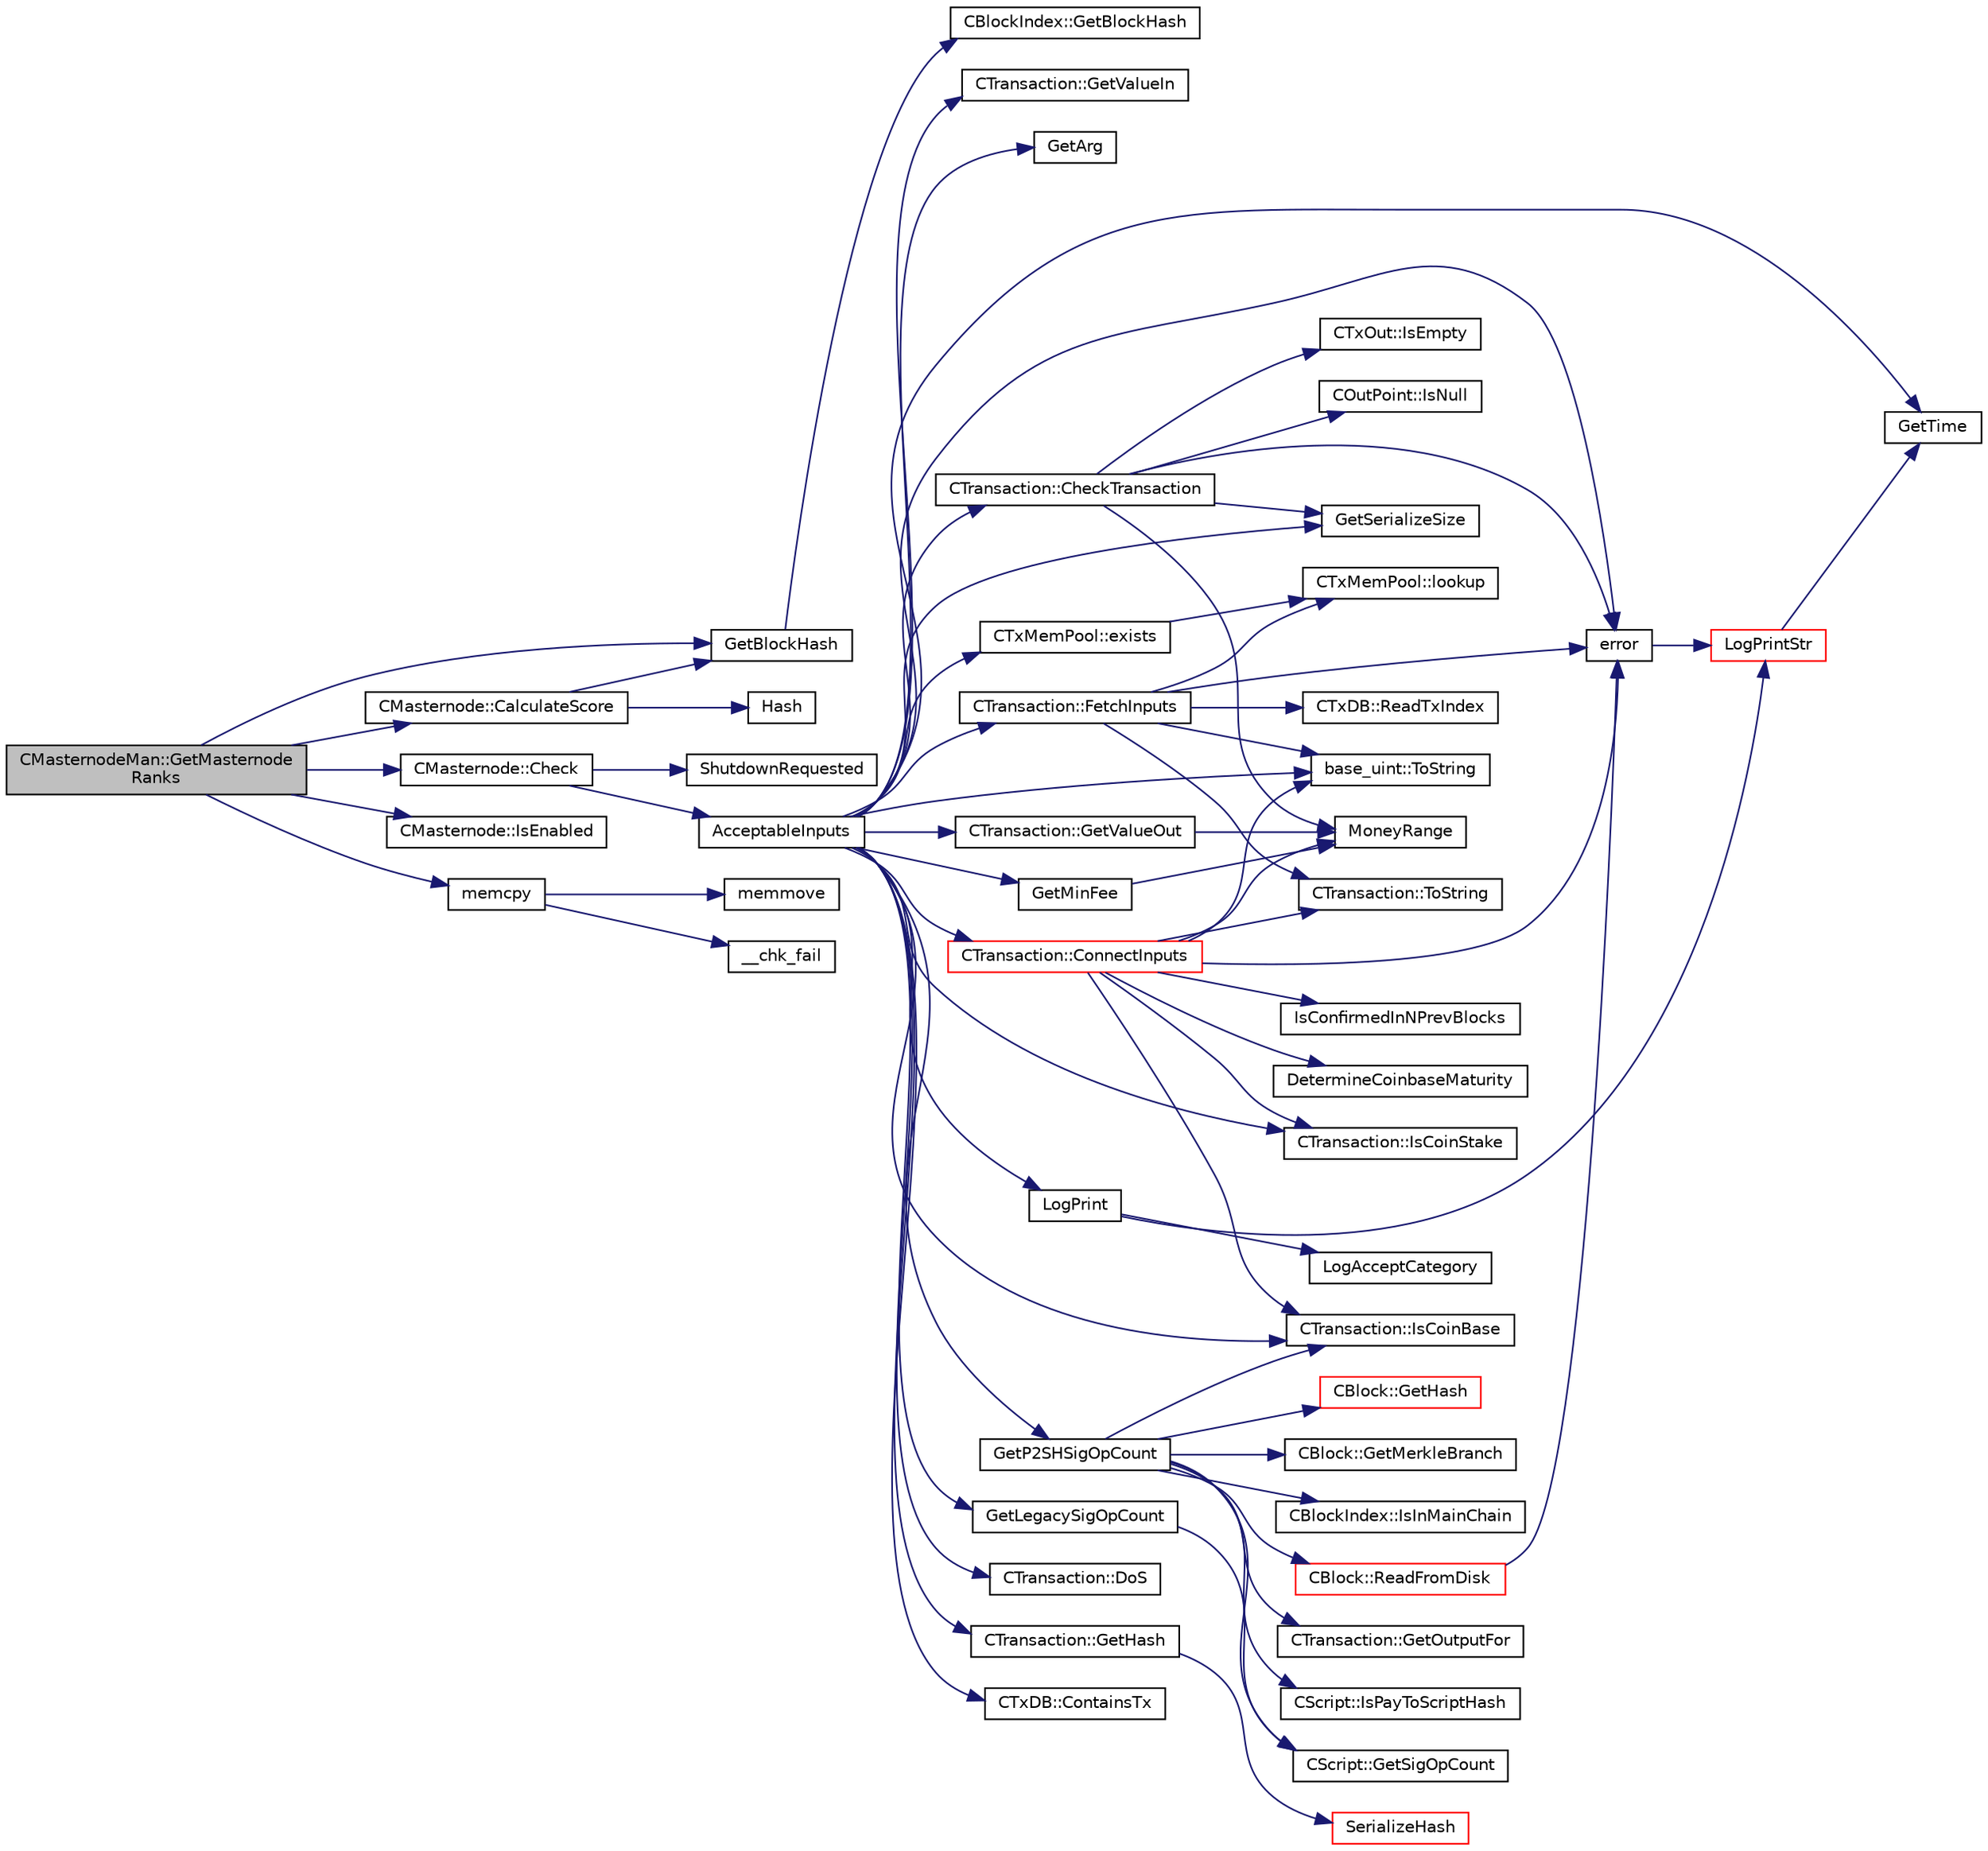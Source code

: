 digraph "CMasternodeMan::GetMasternodeRanks"
{
  edge [fontname="Helvetica",fontsize="10",labelfontname="Helvetica",labelfontsize="10"];
  node [fontname="Helvetica",fontsize="10",shape=record];
  rankdir="LR";
  Node1748 [label="CMasternodeMan::GetMasternode\lRanks",height=0.2,width=0.4,color="black", fillcolor="grey75", style="filled", fontcolor="black"];
  Node1748 -> Node1749 [color="midnightblue",fontsize="10",style="solid",fontname="Helvetica"];
  Node1749 [label="GetBlockHash",height=0.2,width=0.4,color="black", fillcolor="white", style="filled",URL="$dc/da3/masternode_8cpp.html#a32f5cbabfc2bd53c2f2daedf122a83cb"];
  Node1749 -> Node1750 [color="midnightblue",fontsize="10",style="solid",fontname="Helvetica"];
  Node1750 [label="CBlockIndex::GetBlockHash",height=0.2,width=0.4,color="black", fillcolor="white", style="filled",URL="$d3/dbd/class_c_block_index.html#a98490a2788c65cdd6ae9002b004dd74c"];
  Node1748 -> Node1751 [color="midnightblue",fontsize="10",style="solid",fontname="Helvetica"];
  Node1751 [label="CMasternode::Check",height=0.2,width=0.4,color="black", fillcolor="white", style="filled",URL="$d6/dac/class_c_masternode.html#a6c5f883b797298678c1cf814faab09a5"];
  Node1751 -> Node1752 [color="midnightblue",fontsize="10",style="solid",fontname="Helvetica"];
  Node1752 [label="ShutdownRequested",height=0.2,width=0.4,color="black", fillcolor="white", style="filled",URL="$d0/dc9/init_8cpp.html#a6f201ca9fe6b594f1985c12b4482ea5a"];
  Node1751 -> Node1753 [color="midnightblue",fontsize="10",style="solid",fontname="Helvetica"];
  Node1753 [label="AcceptableInputs",height=0.2,width=0.4,color="black", fillcolor="white", style="filled",URL="$df/d0a/main_8cpp.html#a05dc3f6629734b6d3a233a00e0333aac"];
  Node1753 -> Node1754 [color="midnightblue",fontsize="10",style="solid",fontname="Helvetica"];
  Node1754 [label="CTransaction::CheckTransaction",height=0.2,width=0.4,color="black", fillcolor="white", style="filled",URL="$df/d43/class_c_transaction.html#a2104329681e2749baeeaaf47c0af482d"];
  Node1754 -> Node1755 [color="midnightblue",fontsize="10",style="solid",fontname="Helvetica"];
  Node1755 [label="error",height=0.2,width=0.4,color="black", fillcolor="white", style="filled",URL="$d8/d3c/util_8h.html#af8985880cf4ef26df0a5aa2ffcb76662"];
  Node1755 -> Node1756 [color="midnightblue",fontsize="10",style="solid",fontname="Helvetica"];
  Node1756 [label="LogPrintStr",height=0.2,width=0.4,color="red", fillcolor="white", style="filled",URL="$d8/d3c/util_8h.html#afd4c3002b2797c0560adddb6af3ca1da"];
  Node1756 -> Node1764 [color="midnightblue",fontsize="10",style="solid",fontname="Helvetica"];
  Node1764 [label="GetTime",height=0.2,width=0.4,color="black", fillcolor="white", style="filled",URL="$df/d2d/util_8cpp.html#a46fac5fba8ba905b5f9acb364f5d8c6f"];
  Node1754 -> Node1765 [color="midnightblue",fontsize="10",style="solid",fontname="Helvetica"];
  Node1765 [label="GetSerializeSize",height=0.2,width=0.4,color="black", fillcolor="white", style="filled",URL="$df/d9d/serialize_8h.html#a48239e478ae730373d1984fe304ca025"];
  Node1754 -> Node1766 [color="midnightblue",fontsize="10",style="solid",fontname="Helvetica"];
  Node1766 [label="CTxOut::IsEmpty",height=0.2,width=0.4,color="black", fillcolor="white", style="filled",URL="$d2/db7/class_c_tx_out.html#ae5eab8e2d01f678135b8891645db6b78"];
  Node1754 -> Node1767 [color="midnightblue",fontsize="10",style="solid",fontname="Helvetica"];
  Node1767 [label="MoneyRange",height=0.2,width=0.4,color="black", fillcolor="white", style="filled",URL="$dd/d2f/amount_8h.html#a12db56a9a1c931941f0943ecbb278aae"];
  Node1754 -> Node1768 [color="midnightblue",fontsize="10",style="solid",fontname="Helvetica"];
  Node1768 [label="COutPoint::IsNull",height=0.2,width=0.4,color="black", fillcolor="white", style="filled",URL="$d5/d05/class_c_out_point.html#ae1516581fa2234556761f04af3a207a6"];
  Node1753 -> Node1755 [color="midnightblue",fontsize="10",style="solid",fontname="Helvetica"];
  Node1753 -> Node1769 [color="midnightblue",fontsize="10",style="solid",fontname="Helvetica"];
  Node1769 [label="CTransaction::IsCoinBase",height=0.2,width=0.4,color="black", fillcolor="white", style="filled",URL="$df/d43/class_c_transaction.html#a96256e8ac1bf79ad9c057e48c41132dd"];
  Node1753 -> Node1770 [color="midnightblue",fontsize="10",style="solid",fontname="Helvetica"];
  Node1770 [label="CTransaction::DoS",height=0.2,width=0.4,color="black", fillcolor="white", style="filled",URL="$df/d43/class_c_transaction.html#ae5f57b4b90e5a179bb359bdf72fba753"];
  Node1753 -> Node1771 [color="midnightblue",fontsize="10",style="solid",fontname="Helvetica"];
  Node1771 [label="CTransaction::IsCoinStake",height=0.2,width=0.4,color="black", fillcolor="white", style="filled",URL="$df/d43/class_c_transaction.html#ace4278a41a296d40dcf5fb2b9cf007ec"];
  Node1753 -> Node1772 [color="midnightblue",fontsize="10",style="solid",fontname="Helvetica"];
  Node1772 [label="CTransaction::GetHash",height=0.2,width=0.4,color="black", fillcolor="white", style="filled",URL="$df/d43/class_c_transaction.html#a0b46d80e82ca324e82c2ce3fc1492bfa"];
  Node1772 -> Node1773 [color="midnightblue",fontsize="10",style="solid",fontname="Helvetica"];
  Node1773 [label="SerializeHash",height=0.2,width=0.4,color="red", fillcolor="white", style="filled",URL="$db/dfb/hash_8h.html#a6de694e43f17c62025c6883965b65e63"];
  Node1753 -> Node1775 [color="midnightblue",fontsize="10",style="solid",fontname="Helvetica"];
  Node1775 [label="CTxMemPool::exists",height=0.2,width=0.4,color="black", fillcolor="white", style="filled",URL="$db/d98/class_c_tx_mem_pool.html#a8b7a13b5289ab839d4460f41a7da9789"];
  Node1775 -> Node1776 [color="midnightblue",fontsize="10",style="solid",fontname="Helvetica"];
  Node1776 [label="CTxMemPool::lookup",height=0.2,width=0.4,color="black", fillcolor="white", style="filled",URL="$db/d98/class_c_tx_mem_pool.html#ad6d9966cdeb4b6586f7186e709b4e77e"];
  Node1753 -> Node1777 [color="midnightblue",fontsize="10",style="solid",fontname="Helvetica"];
  Node1777 [label="CTxDB::ContainsTx",height=0.2,width=0.4,color="black", fillcolor="white", style="filled",URL="$d9/d8d/class_c_tx_d_b.html#a09b87317101ed16b6ad99794279f4c2d"];
  Node1753 -> Node1778 [color="midnightblue",fontsize="10",style="solid",fontname="Helvetica"];
  Node1778 [label="CTransaction::FetchInputs",height=0.2,width=0.4,color="black", fillcolor="white", style="filled",URL="$df/d43/class_c_transaction.html#a5a4967303d3b588a120687f3ed1f4b0a",tooltip="Fetch from memory and/or disk. "];
  Node1778 -> Node1779 [color="midnightblue",fontsize="10",style="solid",fontname="Helvetica"];
  Node1779 [label="CTxDB::ReadTxIndex",height=0.2,width=0.4,color="black", fillcolor="white", style="filled",URL="$d9/d8d/class_c_tx_d_b.html#a8a138e5dcc3ef98991abaa16eaa8ddeb"];
  Node1778 -> Node1755 [color="midnightblue",fontsize="10",style="solid",fontname="Helvetica"];
  Node1778 -> Node1780 [color="midnightblue",fontsize="10",style="solid",fontname="Helvetica"];
  Node1780 [label="base_uint::ToString",height=0.2,width=0.4,color="black", fillcolor="white", style="filled",URL="$da/df7/classbase__uint.html#acccba4d9d51a0c36261718ca0cbb293b"];
  Node1778 -> Node1776 [color="midnightblue",fontsize="10",style="solid",fontname="Helvetica"];
  Node1778 -> Node1781 [color="midnightblue",fontsize="10",style="solid",fontname="Helvetica"];
  Node1781 [label="CTransaction::ToString",height=0.2,width=0.4,color="black", fillcolor="white", style="filled",URL="$df/d43/class_c_transaction.html#a80370923c3ac828de68919295d5d0659"];
  Node1753 -> Node1780 [color="midnightblue",fontsize="10",style="solid",fontname="Helvetica"];
  Node1753 -> Node1782 [color="midnightblue",fontsize="10",style="solid",fontname="Helvetica"];
  Node1782 [label="GetLegacySigOpCount",height=0.2,width=0.4,color="black", fillcolor="white", style="filled",URL="$df/d0a/main_8cpp.html#ad2eaf4f8542c12ea9ee1183609cc6d1a",tooltip="Count ECDSA signature operations the old-fashioned (pre-0.6) way. "];
  Node1782 -> Node1783 [color="midnightblue",fontsize="10",style="solid",fontname="Helvetica"];
  Node1783 [label="CScript::GetSigOpCount",height=0.2,width=0.4,color="black", fillcolor="white", style="filled",URL="$d9/d4b/class_c_script.html#a957f92ddf3efcd76b66e514c05f27dde"];
  Node1753 -> Node1784 [color="midnightblue",fontsize="10",style="solid",fontname="Helvetica"];
  Node1784 [label="GetP2SHSigOpCount",height=0.2,width=0.4,color="black", fillcolor="white", style="filled",URL="$df/d0a/main_8cpp.html#a519cfd439598a8bf64fe5503aa74cfcb",tooltip="Count ECDSA signature operations in pay-to-script-hash inputs. "];
  Node1784 -> Node1769 [color="midnightblue",fontsize="10",style="solid",fontname="Helvetica"];
  Node1784 -> Node1785 [color="midnightblue",fontsize="10",style="solid",fontname="Helvetica"];
  Node1785 [label="CTransaction::GetOutputFor",height=0.2,width=0.4,color="black", fillcolor="white", style="filled",URL="$df/d43/class_c_transaction.html#a6b7535cbc89183563196d24c3b1d53cd"];
  Node1784 -> Node1786 [color="midnightblue",fontsize="10",style="solid",fontname="Helvetica"];
  Node1786 [label="CScript::IsPayToScriptHash",height=0.2,width=0.4,color="black", fillcolor="white", style="filled",URL="$d9/d4b/class_c_script.html#a0c3729c606d318923dc06f95d85a0971"];
  Node1784 -> Node1783 [color="midnightblue",fontsize="10",style="solid",fontname="Helvetica"];
  Node1784 -> Node1787 [color="midnightblue",fontsize="10",style="solid",fontname="Helvetica"];
  Node1787 [label="CBlock::ReadFromDisk",height=0.2,width=0.4,color="red", fillcolor="white", style="filled",URL="$d3/d51/class_c_block.html#a77a1b1e9902e1e557d762f5a5f325cd8"];
  Node1787 -> Node1755 [color="midnightblue",fontsize="10",style="solid",fontname="Helvetica"];
  Node1784 -> Node1793 [color="midnightblue",fontsize="10",style="solid",fontname="Helvetica"];
  Node1793 [label="CBlock::GetHash",height=0.2,width=0.4,color="red", fillcolor="white", style="filled",URL="$d3/d51/class_c_block.html#a681acf1fa72ec2ed6c83ea5afc14e0f3"];
  Node1784 -> Node1796 [color="midnightblue",fontsize="10",style="solid",fontname="Helvetica"];
  Node1796 [label="CBlock::GetMerkleBranch",height=0.2,width=0.4,color="black", fillcolor="white", style="filled",URL="$d3/d51/class_c_block.html#a7a3b82a1d7c641b20f4546f90533bca8"];
  Node1784 -> Node1797 [color="midnightblue",fontsize="10",style="solid",fontname="Helvetica"];
  Node1797 [label="CBlockIndex::IsInMainChain",height=0.2,width=0.4,color="black", fillcolor="white", style="filled",URL="$d3/dbd/class_c_block_index.html#af4f055accf83016b226fd969e4de8fd7"];
  Node1753 -> Node1798 [color="midnightblue",fontsize="10",style="solid",fontname="Helvetica"];
  Node1798 [label="CTransaction::GetValueIn",height=0.2,width=0.4,color="black", fillcolor="white", style="filled",URL="$df/d43/class_c_transaction.html#a50051cce0d44bc4ea2018625101dc1b6",tooltip="Amount of ions coming in to this transaction Note that lightweight clients may not know anything besi..."];
  Node1753 -> Node1799 [color="midnightblue",fontsize="10",style="solid",fontname="Helvetica"];
  Node1799 [label="CTransaction::GetValueOut",height=0.2,width=0.4,color="black", fillcolor="white", style="filled",URL="$df/d43/class_c_transaction.html#a9ce7d94c68adb37627d82669b83a7c59",tooltip="Amount of ions spent by this transaction. "];
  Node1799 -> Node1767 [color="midnightblue",fontsize="10",style="solid",fontname="Helvetica"];
  Node1753 -> Node1765 [color="midnightblue",fontsize="10",style="solid",fontname="Helvetica"];
  Node1753 -> Node1800 [color="midnightblue",fontsize="10",style="solid",fontname="Helvetica"];
  Node1800 [label="GetMinFee",height=0.2,width=0.4,color="black", fillcolor="white", style="filled",URL="$df/d0a/main_8cpp.html#a95215e52b78d3270b416dc7b83a306fe"];
  Node1800 -> Node1767 [color="midnightblue",fontsize="10",style="solid",fontname="Helvetica"];
  Node1753 -> Node1764 [color="midnightblue",fontsize="10",style="solid",fontname="Helvetica"];
  Node1753 -> Node1801 [color="midnightblue",fontsize="10",style="solid",fontname="Helvetica"];
  Node1801 [label="GetArg",height=0.2,width=0.4,color="black", fillcolor="white", style="filled",URL="$df/d2d/util_8cpp.html#a24f685720bf40370e5bd2a192ad50cd8",tooltip="Return string argument or default value. "];
  Node1753 -> Node1802 [color="midnightblue",fontsize="10",style="solid",fontname="Helvetica"];
  Node1802 [label="LogPrint",height=0.2,width=0.4,color="black", fillcolor="white", style="filled",URL="$d8/d3c/util_8h.html#aab1f837a2366f424bdc996fdf6352171"];
  Node1802 -> Node1803 [color="midnightblue",fontsize="10",style="solid",fontname="Helvetica"];
  Node1803 [label="LogAcceptCategory",height=0.2,width=0.4,color="black", fillcolor="white", style="filled",URL="$d8/d3c/util_8h.html#a343d2a13efe00125f78d25dafb0a8d98"];
  Node1802 -> Node1756 [color="midnightblue",fontsize="10",style="solid",fontname="Helvetica"];
  Node1753 -> Node1804 [color="midnightblue",fontsize="10",style="solid",fontname="Helvetica"];
  Node1804 [label="CTransaction::ConnectInputs",height=0.2,width=0.4,color="red", fillcolor="white", style="filled",URL="$df/d43/class_c_transaction.html#aaab6c4ba493c918e29fd383043dcaae7",tooltip="Sanity check previous transactions, then, if all checks succeed, mark them as spent by this transacti..."];
  Node1804 -> Node1755 [color="midnightblue",fontsize="10",style="solid",fontname="Helvetica"];
  Node1804 -> Node1780 [color="midnightblue",fontsize="10",style="solid",fontname="Helvetica"];
  Node1804 -> Node1781 [color="midnightblue",fontsize="10",style="solid",fontname="Helvetica"];
  Node1804 -> Node1769 [color="midnightblue",fontsize="10",style="solid",fontname="Helvetica"];
  Node1804 -> Node1771 [color="midnightblue",fontsize="10",style="solid",fontname="Helvetica"];
  Node1804 -> Node1805 [color="midnightblue",fontsize="10",style="solid",fontname="Helvetica"];
  Node1805 [label="IsConfirmedInNPrevBlocks",height=0.2,width=0.4,color="black", fillcolor="white", style="filled",URL="$df/d0a/main_8cpp.html#a22e712bbf635a69ba8dd7ae004d2697b"];
  Node1804 -> Node1806 [color="midnightblue",fontsize="10",style="solid",fontname="Helvetica"];
  Node1806 [label="DetermineCoinbaseMaturity",height=0.2,width=0.4,color="black", fillcolor="white", style="filled",URL="$d1/d08/proofs_8cpp.html#a97478c8207cae73889a6b1fbbc3c67e3",tooltip="Determine Coinbase Maturity (generally not a good idea - done so to increase speed) ..."];
  Node1804 -> Node1767 [color="midnightblue",fontsize="10",style="solid",fontname="Helvetica"];
  Node1748 -> Node1869 [color="midnightblue",fontsize="10",style="solid",fontname="Helvetica"];
  Node1869 [label="CMasternode::IsEnabled",height=0.2,width=0.4,color="black", fillcolor="white", style="filled",URL="$d6/dac/class_c_masternode.html#a08782379f6ba10e9087b39f0cef19bce"];
  Node1748 -> Node1870 [color="midnightblue",fontsize="10",style="solid",fontname="Helvetica"];
  Node1870 [label="CMasternode::CalculateScore",height=0.2,width=0.4,color="black", fillcolor="white", style="filled",URL="$d6/dac/class_c_masternode.html#a5193b7bca7224b39c455ddd39f0846f3"];
  Node1870 -> Node1749 [color="midnightblue",fontsize="10",style="solid",fontname="Helvetica"];
  Node1870 -> Node1795 [color="midnightblue",fontsize="10",style="solid",fontname="Helvetica"];
  Node1795 [label="Hash",height=0.2,width=0.4,color="black", fillcolor="white", style="filled",URL="$db/dfb/hash_8h.html#ab3f6c437460137530d86e09c2c102e99"];
  Node1748 -> Node1821 [color="midnightblue",fontsize="10",style="solid",fontname="Helvetica"];
  Node1821 [label="memcpy",height=0.2,width=0.4,color="black", fillcolor="white", style="filled",URL="$d5/d9f/glibc__compat_8cpp.html#a0f46826ab0466591e136db24394923cf"];
  Node1821 -> Node1822 [color="midnightblue",fontsize="10",style="solid",fontname="Helvetica"];
  Node1822 [label="memmove",height=0.2,width=0.4,color="black", fillcolor="white", style="filled",URL="$d5/d9f/glibc__compat_8cpp.html#a9778d49e9029dd75bc53ecbbf9f5e9a1"];
  Node1821 -> Node1823 [color="midnightblue",fontsize="10",style="solid",fontname="Helvetica"];
  Node1823 [label="__chk_fail",height=0.2,width=0.4,color="black", fillcolor="white", style="filled",URL="$d5/d9f/glibc__compat_8cpp.html#a424ac71631da5ada2976630ff67051d1"];
}
